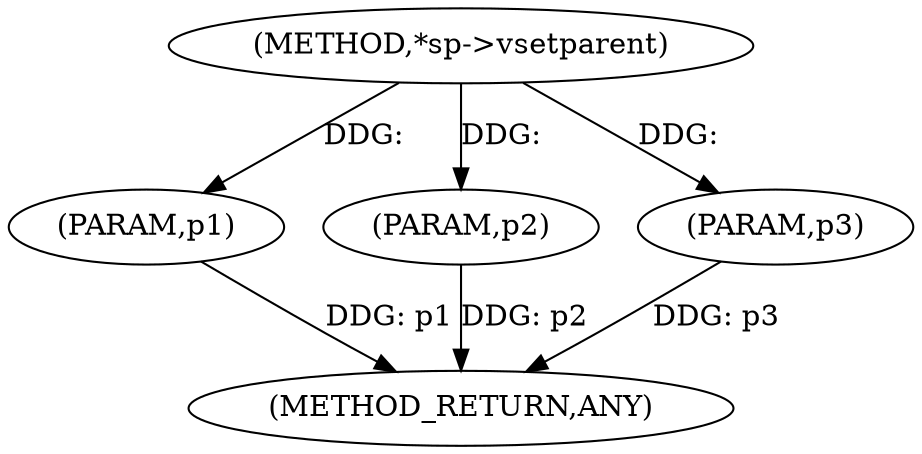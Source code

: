 digraph "*sp-&gt;vsetparent" {  
"100521" [label = <(METHOD,*sp-&gt;vsetparent)> ]
"100525" [label = <(METHOD_RETURN,ANY)> ]
"100522" [label = <(PARAM,p1)> ]
"100523" [label = <(PARAM,p2)> ]
"100524" [label = <(PARAM,p3)> ]
  "100522" -> "100525"  [ label = "DDG: p1"] 
  "100523" -> "100525"  [ label = "DDG: p2"] 
  "100524" -> "100525"  [ label = "DDG: p3"] 
  "100521" -> "100522"  [ label = "DDG: "] 
  "100521" -> "100523"  [ label = "DDG: "] 
  "100521" -> "100524"  [ label = "DDG: "] 
}
